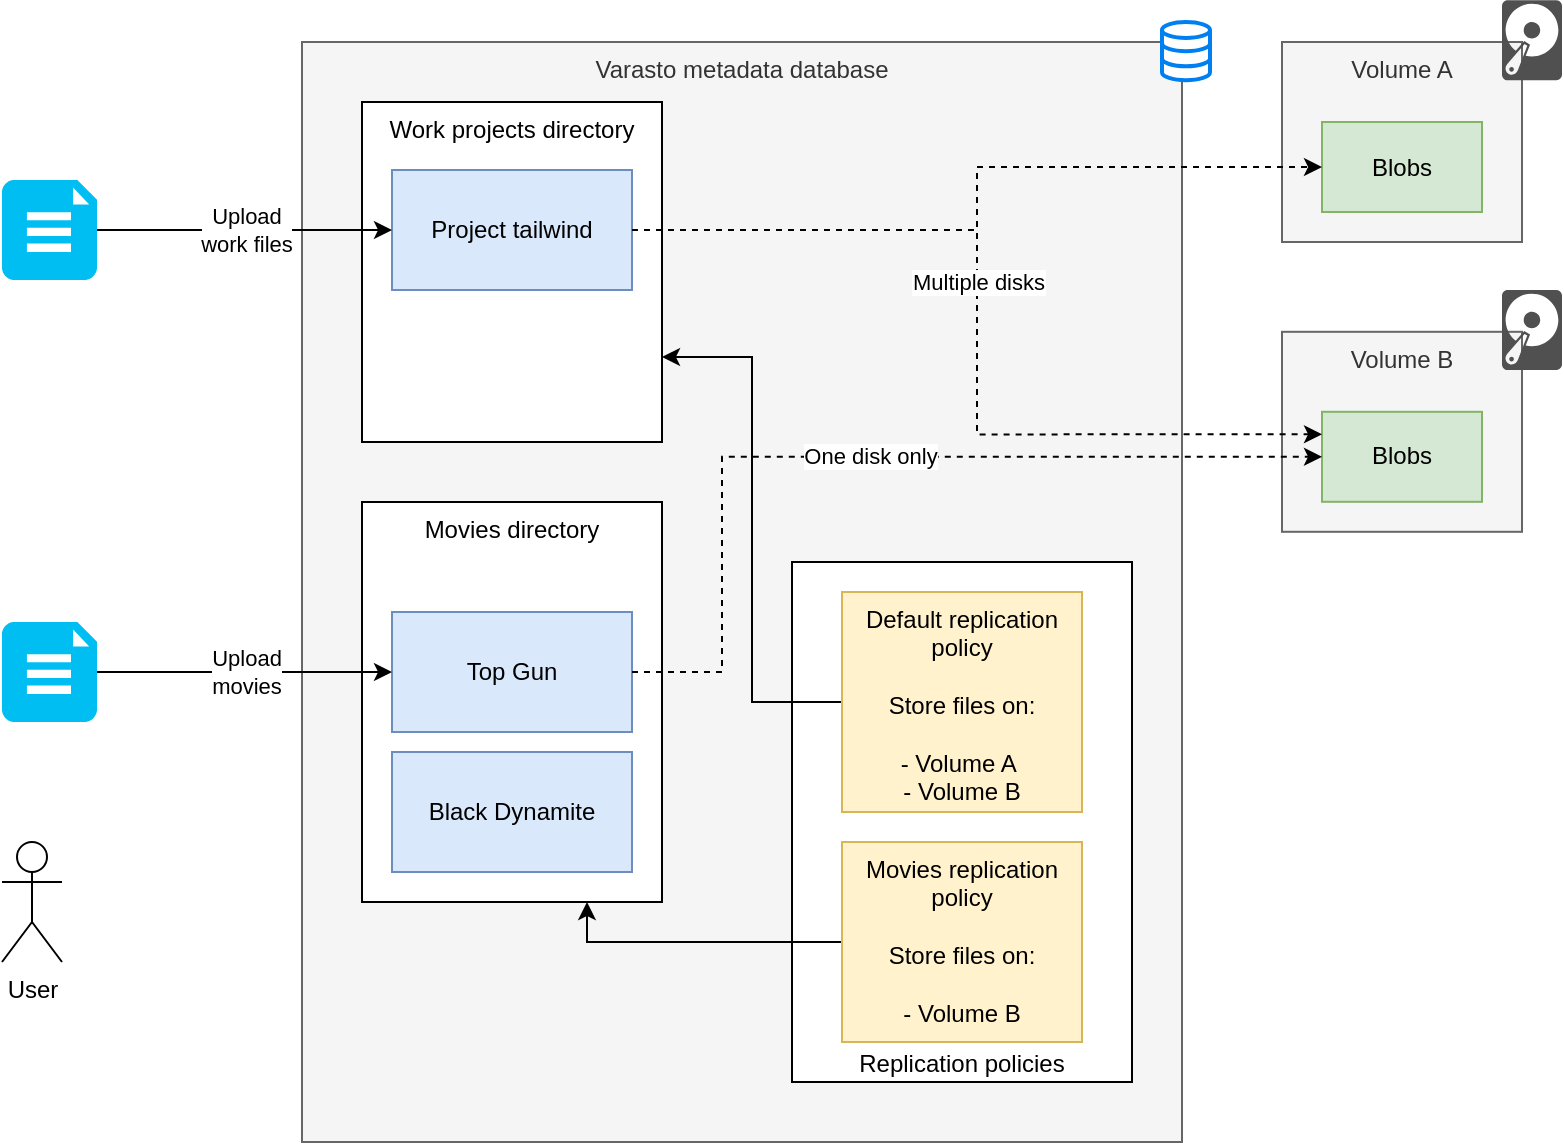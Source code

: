 <mxfile version="12.8.8" type="device"><diagram id="5K15J1WCu1TLpdaRqefU" name="Page-1"><mxGraphModel dx="965" dy="788" grid="1" gridSize="10" guides="1" tooltips="1" connect="1" arrows="1" fold="1" page="1" pageScale="1" pageWidth="1169" pageHeight="827" math="0" shadow="0"><root><mxCell id="0"/><mxCell id="1" parent="0"/><mxCell id="inhVzM2Ng1WBOmRvnvLX-2" value="Varasto metadata database" style="rounded=0;whiteSpace=wrap;html=1;verticalAlign=top;fillColor=#f5f5f5;strokeColor=#666666;fontColor=#333333;" vertex="1" parent="1"><mxGeometry x="170" y="60" width="440" height="550" as="geometry"/></mxCell><mxCell id="inhVzM2Ng1WBOmRvnvLX-12" value="Replication policies" style="rounded=0;whiteSpace=wrap;html=1;verticalAlign=bottom;" vertex="1" parent="1"><mxGeometry x="415" y="320" width="170" height="260" as="geometry"/></mxCell><mxCell id="inhVzM2Ng1WBOmRvnvLX-1" value="" style="html=1;verticalLabelPosition=bottom;align=center;labelBackgroundColor=#ffffff;verticalAlign=top;strokeWidth=2;strokeColor=#0080F0;shadow=0;dashed=0;shape=mxgraph.ios7.icons.data;" vertex="1" parent="1"><mxGeometry x="600" y="50" width="24" height="29.1" as="geometry"/></mxCell><mxCell id="inhVzM2Ng1WBOmRvnvLX-3" value="" style="verticalLabelPosition=bottom;html=1;verticalAlign=top;align=center;strokeColor=none;fillColor=#00BEF2;shape=mxgraph.azure.file_2;pointerEvents=1;" vertex="1" parent="1"><mxGeometry x="20" y="129" width="47.5" height="50" as="geometry"/></mxCell><mxCell id="inhVzM2Ng1WBOmRvnvLX-5" value="Movies directory" style="rounded=0;whiteSpace=wrap;html=1;verticalAlign=top;" vertex="1" parent="1"><mxGeometry x="200" y="290" width="150" height="200" as="geometry"/></mxCell><mxCell id="inhVzM2Ng1WBOmRvnvLX-27" style="edgeStyle=orthogonalEdgeStyle;rounded=0;orthogonalLoop=1;jettySize=auto;html=1;exitX=0;exitY=0.5;exitDx=0;exitDy=0;entryX=1;entryY=0.75;entryDx=0;entryDy=0;" edge="1" parent="1" source="inhVzM2Ng1WBOmRvnvLX-6" target="inhVzM2Ng1WBOmRvnvLX-9"><mxGeometry relative="1" as="geometry"/></mxCell><mxCell id="inhVzM2Ng1WBOmRvnvLX-6" value="Default replication policy&lt;br&gt;&lt;br&gt;Store files on:&lt;br&gt;&lt;br&gt;- Volume A&amp;nbsp;&lt;br&gt;- Volume B" style="rounded=0;whiteSpace=wrap;html=1;verticalAlign=top;fillColor=#fff2cc;strokeColor=#d6b656;" vertex="1" parent="1"><mxGeometry x="440" y="335" width="120" height="110" as="geometry"/></mxCell><mxCell id="inhVzM2Ng1WBOmRvnvLX-30" style="edgeStyle=orthogonalEdgeStyle;rounded=0;orthogonalLoop=1;jettySize=auto;html=1;exitX=0;exitY=0.5;exitDx=0;exitDy=0;entryX=0.75;entryY=1;entryDx=0;entryDy=0;" edge="1" parent="1" source="inhVzM2Ng1WBOmRvnvLX-7" target="inhVzM2Ng1WBOmRvnvLX-5"><mxGeometry relative="1" as="geometry"/></mxCell><mxCell id="inhVzM2Ng1WBOmRvnvLX-7" value="Movies replication policy&lt;br&gt;&lt;br&gt;Store files on:&lt;br&gt;&lt;br&gt;- Volume B" style="rounded=0;whiteSpace=wrap;html=1;verticalAlign=top;fillColor=#fff2cc;strokeColor=#d6b656;" vertex="1" parent="1"><mxGeometry x="440" y="460" width="120" height="100" as="geometry"/></mxCell><mxCell id="inhVzM2Ng1WBOmRvnvLX-8" value="Top Gun" style="rounded=0;whiteSpace=wrap;html=1;fillColor=#dae8fc;strokeColor=#6c8ebf;" vertex="1" parent="1"><mxGeometry x="215" y="345" width="120" height="60" as="geometry"/></mxCell><mxCell id="inhVzM2Ng1WBOmRvnvLX-9" value="Work projects directory" style="rounded=0;whiteSpace=wrap;html=1;verticalAlign=top;" vertex="1" parent="1"><mxGeometry x="200" y="90.0" width="150" height="170" as="geometry"/></mxCell><mxCell id="inhVzM2Ng1WBOmRvnvLX-10" value="Black Dynamite" style="rounded=0;whiteSpace=wrap;html=1;fillColor=#dae8fc;strokeColor=#6c8ebf;" vertex="1" parent="1"><mxGeometry x="215" y="415" width="120" height="60" as="geometry"/></mxCell><mxCell id="inhVzM2Ng1WBOmRvnvLX-11" value="Project tailwind" style="rounded=0;whiteSpace=wrap;html=1;fillColor=#dae8fc;strokeColor=#6c8ebf;" vertex="1" parent="1"><mxGeometry x="215" y="124.0" width="120" height="60" as="geometry"/></mxCell><mxCell id="inhVzM2Ng1WBOmRvnvLX-15" value="Upload&lt;br&gt;work files" style="edgeStyle=orthogonalEdgeStyle;rounded=0;orthogonalLoop=1;jettySize=auto;html=1;exitX=1;exitY=0.5;exitDx=0;exitDy=0;exitPerimeter=0;" edge="1" parent="1" source="inhVzM2Ng1WBOmRvnvLX-3" target="inhVzM2Ng1WBOmRvnvLX-11"><mxGeometry relative="1" as="geometry"/></mxCell><mxCell id="inhVzM2Ng1WBOmRvnvLX-16" value="Volume A" style="rounded=0;whiteSpace=wrap;html=1;verticalAlign=top;fillColor=#f5f5f5;strokeColor=#666666;fontColor=#333333;" vertex="1" parent="1"><mxGeometry x="660" y="60" width="120" height="100" as="geometry"/></mxCell><mxCell id="inhVzM2Ng1WBOmRvnvLX-17" value="Blobs" style="rounded=0;whiteSpace=wrap;html=1;fillColor=#d5e8d4;strokeColor=#82b366;" vertex="1" parent="1"><mxGeometry x="680" y="100" width="80" height="45" as="geometry"/></mxCell><mxCell id="inhVzM2Ng1WBOmRvnvLX-18" value="Volume B" style="rounded=0;whiteSpace=wrap;html=1;verticalAlign=top;fillColor=#f5f5f5;strokeColor=#666666;fontColor=#333333;" vertex="1" parent="1"><mxGeometry x="660" y="204.9" width="120" height="100" as="geometry"/></mxCell><mxCell id="inhVzM2Ng1WBOmRvnvLX-19" value="Blobs" style="rounded=0;whiteSpace=wrap;html=1;fillColor=#d5e8d4;strokeColor=#82b366;" vertex="1" parent="1"><mxGeometry x="680" y="244.9" width="80" height="45" as="geometry"/></mxCell><mxCell id="inhVzM2Ng1WBOmRvnvLX-20" value="" style="pointerEvents=1;shadow=0;dashed=0;html=1;strokeColor=none;fillColor=#505050;labelPosition=center;verticalLabelPosition=bottom;verticalAlign=top;outlineConnect=0;align=center;shape=mxgraph.office.devices.hard_disk;" vertex="1" parent="1"><mxGeometry x="770" y="184" width="30" height="40" as="geometry"/></mxCell><mxCell id="inhVzM2Ng1WBOmRvnvLX-21" style="edgeStyle=orthogonalEdgeStyle;rounded=0;orthogonalLoop=1;jettySize=auto;html=1;exitX=1;exitY=0.5;exitDx=0;exitDy=0;dashed=1;" edge="1" parent="1" source="inhVzM2Ng1WBOmRvnvLX-11" target="inhVzM2Ng1WBOmRvnvLX-17"><mxGeometry relative="1" as="geometry"/></mxCell><mxCell id="inhVzM2Ng1WBOmRvnvLX-23" value="User" style="shape=umlActor;verticalLabelPosition=bottom;labelBackgroundColor=#ffffff;verticalAlign=top;html=1;outlineConnect=0;" vertex="1" parent="1"><mxGeometry x="20" y="460" width="30" height="60" as="geometry"/></mxCell><mxCell id="inhVzM2Ng1WBOmRvnvLX-25" value="Upload&lt;br&gt;movies" style="edgeStyle=orthogonalEdgeStyle;rounded=0;orthogonalLoop=1;jettySize=auto;html=1;exitX=1;exitY=0.5;exitDx=0;exitDy=0;exitPerimeter=0;entryX=0;entryY=0.5;entryDx=0;entryDy=0;" edge="1" parent="1" source="inhVzM2Ng1WBOmRvnvLX-24" target="inhVzM2Ng1WBOmRvnvLX-8"><mxGeometry relative="1" as="geometry"/></mxCell><mxCell id="inhVzM2Ng1WBOmRvnvLX-24" value="" style="verticalLabelPosition=bottom;html=1;verticalAlign=top;align=center;strokeColor=none;fillColor=#00BEF2;shape=mxgraph.azure.file_2;pointerEvents=1;" vertex="1" parent="1"><mxGeometry x="20" y="350" width="47.5" height="50" as="geometry"/></mxCell><mxCell id="inhVzM2Ng1WBOmRvnvLX-28" value="One disk only" style="edgeStyle=orthogonalEdgeStyle;rounded=0;orthogonalLoop=1;jettySize=auto;html=1;exitX=1;exitY=0.5;exitDx=0;exitDy=0;entryX=0;entryY=0.5;entryDx=0;entryDy=0;dashed=1;" edge="1" parent="1" source="inhVzM2Ng1WBOmRvnvLX-8" target="inhVzM2Ng1WBOmRvnvLX-19"><mxGeometry relative="1" as="geometry"><Array as="points"><mxPoint x="380" y="375"/><mxPoint x="380" y="267"/></Array></mxGeometry></mxCell><mxCell id="inhVzM2Ng1WBOmRvnvLX-29" value="Multiple disks" style="edgeStyle=orthogonalEdgeStyle;rounded=0;orthogonalLoop=1;jettySize=auto;html=1;exitX=1;exitY=0.5;exitDx=0;exitDy=0;entryX=0;entryY=0.25;entryDx=0;entryDy=0;dashed=1;" edge="1" parent="1" source="inhVzM2Ng1WBOmRvnvLX-11" target="inhVzM2Ng1WBOmRvnvLX-19"><mxGeometry x="-0.229" y="-26" relative="1" as="geometry"><mxPoint x="26" y="26" as="offset"/></mxGeometry></mxCell><mxCell id="inhVzM2Ng1WBOmRvnvLX-4" value="" style="pointerEvents=1;shadow=0;dashed=0;html=1;strokeColor=none;fillColor=#505050;labelPosition=center;verticalLabelPosition=bottom;verticalAlign=top;outlineConnect=0;align=center;shape=mxgraph.office.devices.hard_disk;" vertex="1" parent="1"><mxGeometry x="770" y="39.1" width="30" height="40" as="geometry"/></mxCell></root></mxGraphModel></diagram></mxfile>